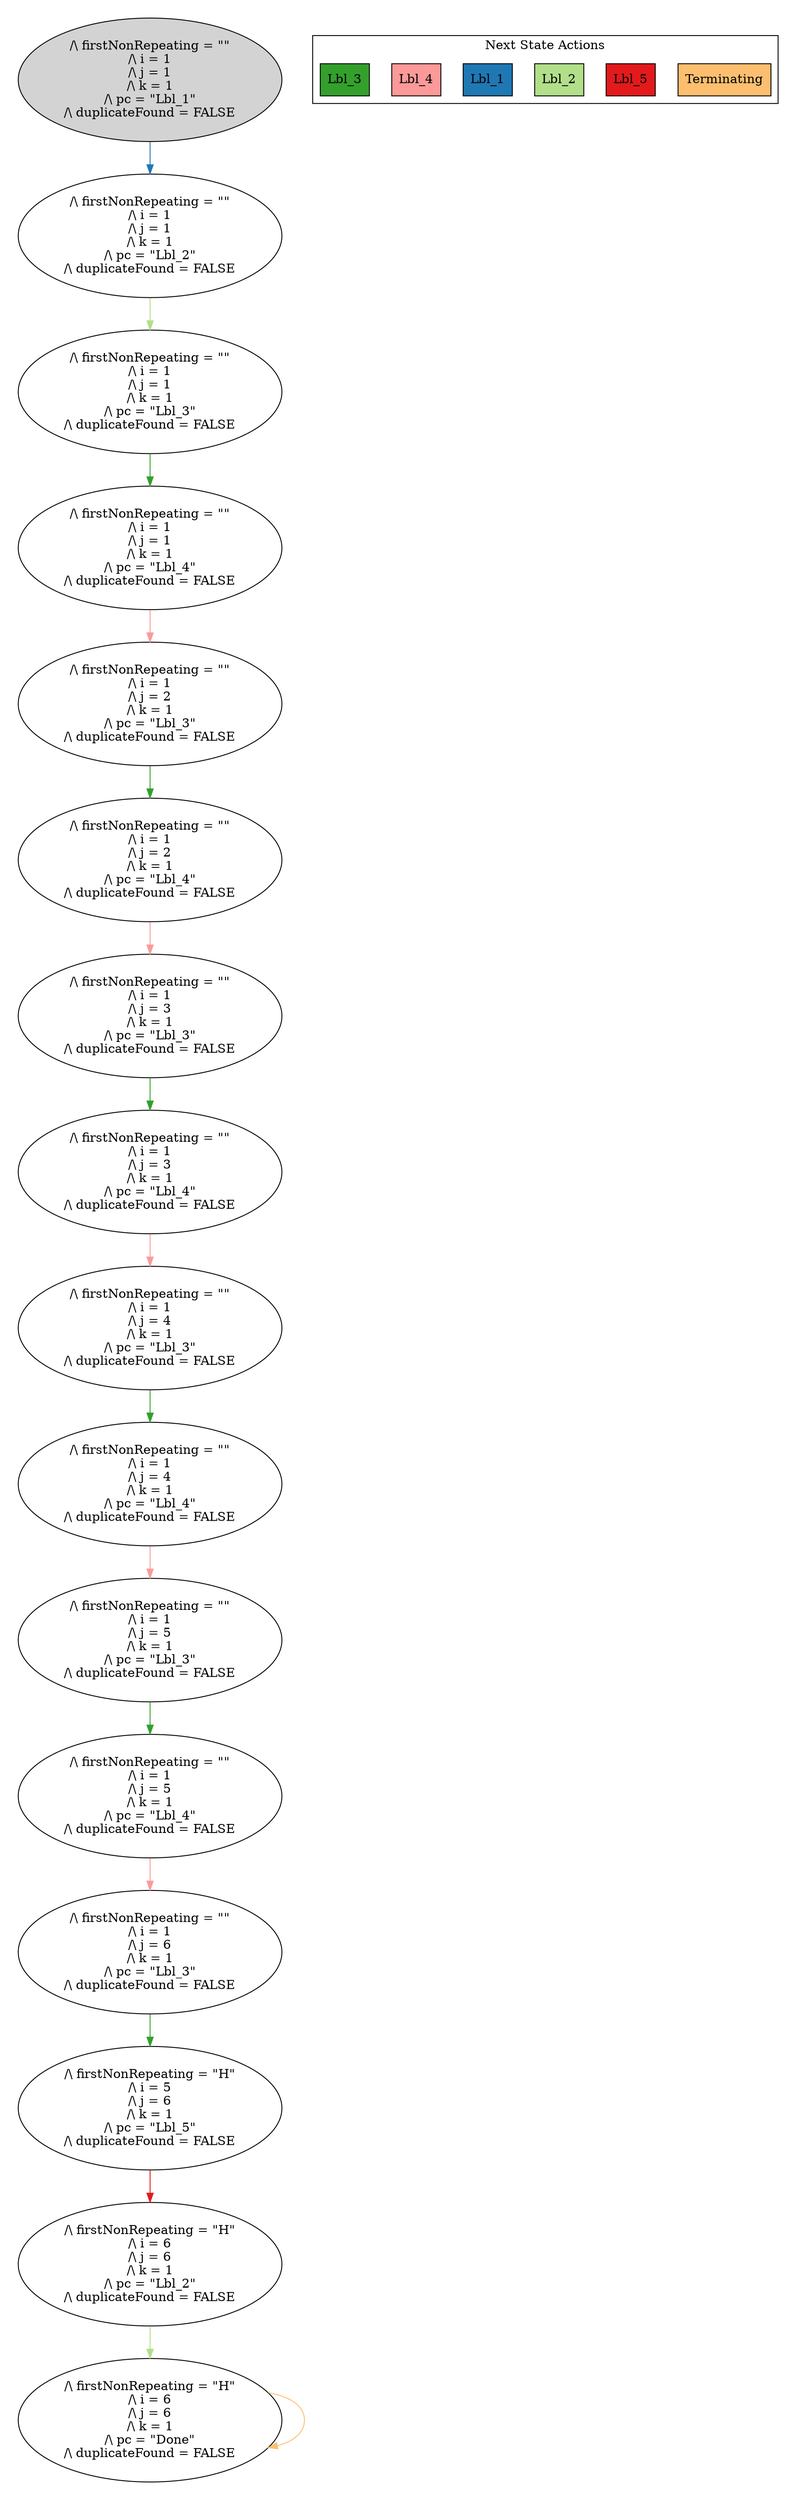 strict digraph DiskGraph {
edge [colorscheme="paired12"]
nodesep=0.35;
subgraph cluster_graph {
color="white";
7332913762102266806 [label="/\\ firstNonRepeating = \"\"\n/\\ i = 1\n/\\ j = 1\n/\\ k = 1\n/\\ pc = \"Lbl_1\"\n/\\ duplicateFound = FALSE",style = filled]
7332913762102266806 -> -4882104621320551035 [label="",color="2",fontcolor="2"];
-4882104621320551035 [label="/\\ firstNonRepeating = \"\"\n/\\ i = 1\n/\\ j = 1\n/\\ k = 1\n/\\ pc = \"Lbl_2\"\n/\\ duplicateFound = FALSE"];
-4882104621320551035 -> 3620076366761671475 [label="",color="3",fontcolor="3"];
3620076366761671475 [label="/\\ firstNonRepeating = \"\"\n/\\ i = 1\n/\\ j = 1\n/\\ k = 1\n/\\ pc = \"Lbl_3\"\n/\\ duplicateFound = FALSE"];
3620076366761671475 -> 4916995263575741450 [label="",color="4",fontcolor="4"];
4916995263575741450 [label="/\\ firstNonRepeating = \"\"\n/\\ i = 1\n/\\ j = 1\n/\\ k = 1\n/\\ pc = \"Lbl_4\"\n/\\ duplicateFound = FALSE"];
4916995263575741450 -> -1548358125591065016 [label="",color="5",fontcolor="5"];
-1548358125591065016 [label="/\\ firstNonRepeating = \"\"\n/\\ i = 1\n/\\ j = 2\n/\\ k = 1\n/\\ pc = \"Lbl_3\"\n/\\ duplicateFound = FALSE"];
-1548358125591065016 -> -7169003694293884559 [label="",color="4",fontcolor="4"];
-7169003694293884559 [label="/\\ firstNonRepeating = \"\"\n/\\ i = 1\n/\\ j = 2\n/\\ k = 1\n/\\ pc = \"Lbl_4\"\n/\\ duplicateFound = FALSE"];
-7169003694293884559 -> -6707769059158483615 [label="",color="5",fontcolor="5"];
-6707769059158483615 [label="/\\ firstNonRepeating = \"\"\n/\\ i = 1\n/\\ j = 3\n/\\ k = 1\n/\\ pc = \"Lbl_3\"\n/\\ duplicateFound = FALSE"];
-6707769059158483615 -> -3105087945793015208 [label="",color="4",fontcolor="4"];
-3105087945793015208 [label="/\\ firstNonRepeating = \"\"\n/\\ i = 1\n/\\ j = 3\n/\\ k = 1\n/\\ pc = \"Lbl_4\"\n/\\ duplicateFound = FALSE"];
-3105087945793015208 -> 1154409813265410391 [label="",color="5",fontcolor="5"];
1154409813265410391 [label="/\\ firstNonRepeating = \"\"\n/\\ i = 1\n/\\ j = 4\n/\\ k = 1\n/\\ pc = \"Lbl_3\"\n/\\ duplicateFound = FALSE"];
1154409813265410391 -> 7351278639759001198 [label="",color="4",fontcolor="4"];
7351278639759001198 [label="/\\ firstNonRepeating = \"\"\n/\\ i = 1\n/\\ j = 4\n/\\ k = 1\n/\\ pc = \"Lbl_4\"\n/\\ duplicateFound = FALSE"];
7351278639759001198 -> 6372415844263557758 [label="",color="5",fontcolor="5"];
6372415844263557758 [label="/\\ firstNonRepeating = \"\"\n/\\ i = 1\n/\\ j = 5\n/\\ k = 1\n/\\ pc = \"Lbl_3\"\n/\\ duplicateFound = FALSE"];
6372415844263557758 -> 3345870027760735559 [label="",color="4",fontcolor="4"];
3345870027760735559 [label="/\\ firstNonRepeating = \"\"\n/\\ i = 1\n/\\ j = 5\n/\\ k = 1\n/\\ pc = \"Lbl_4\"\n/\\ duplicateFound = FALSE"];
3345870027760735559 -> -9164431302299627771 [label="",color="5",fontcolor="5"];
-9164431302299627771 [label="/\\ firstNonRepeating = \"\"\n/\\ i = 1\n/\\ j = 6\n/\\ k = 1\n/\\ pc = \"Lbl_3\"\n/\\ duplicateFound = FALSE"];
-9164431302299627771 -> -661878833417207136 [label="",color="4",fontcolor="4"];
-661878833417207136 [label="/\\ firstNonRepeating = \"H\"\n/\\ i = 5\n/\\ j = 6\n/\\ k = 1\n/\\ pc = \"Lbl_5\"\n/\\ duplicateFound = FALSE"];
-661878833417207136 -> -8562129683875634905 [label="",color="6",fontcolor="6"];
-8562129683875634905 [label="/\\ firstNonRepeating = \"H\"\n/\\ i = 6\n/\\ j = 6\n/\\ k = 1\n/\\ pc = \"Lbl_2\"\n/\\ duplicateFound = FALSE"];
-8562129683875634905 -> 1809240339575013632 [label="",color="3",fontcolor="3"];
1809240339575013632 [label="/\\ firstNonRepeating = \"H\"\n/\\ i = 6\n/\\ j = 6\n/\\ k = 1\n/\\ pc = \"Done\"\n/\\ duplicateFound = FALSE"];
1809240339575013632 -> 1809240339575013632 [label="",color="7",fontcolor="7"];
{rank = same; 7332913762102266806;}
{rank = same; -4882104621320551035;}
{rank = same; 3620076366761671475;}
{rank = same; 4916995263575741450;}
{rank = same; -1548358125591065016;}
{rank = same; -7169003694293884559;}
{rank = same; -6707769059158483615;}
{rank = same; -3105087945793015208;}
{rank = same; 1154409813265410391;}
{rank = same; 7351278639759001198;}
{rank = same; 6372415844263557758;}
{rank = same; 3345870027760735559;}
{rank = same; -9164431302299627771;}
{rank = same; -661878833417207136;}
{rank = same; -8562129683875634905;}
{rank = same; 1809240339575013632;}
}
subgraph cluster_legend {graph[style=bold];label = "Next State Actions" style="solid"
node [ labeljust="l",colorscheme="paired12",style=filled,shape=record ]
Terminating [label="Terminating",fillcolor=7]
Lbl_5 [label="Lbl_5",fillcolor=6]
Lbl_2 [label="Lbl_2",fillcolor=3]
Lbl_1 [label="Lbl_1",fillcolor=2]
Lbl_4 [label="Lbl_4",fillcolor=5]
Lbl_3 [label="Lbl_3",fillcolor=4]
}}